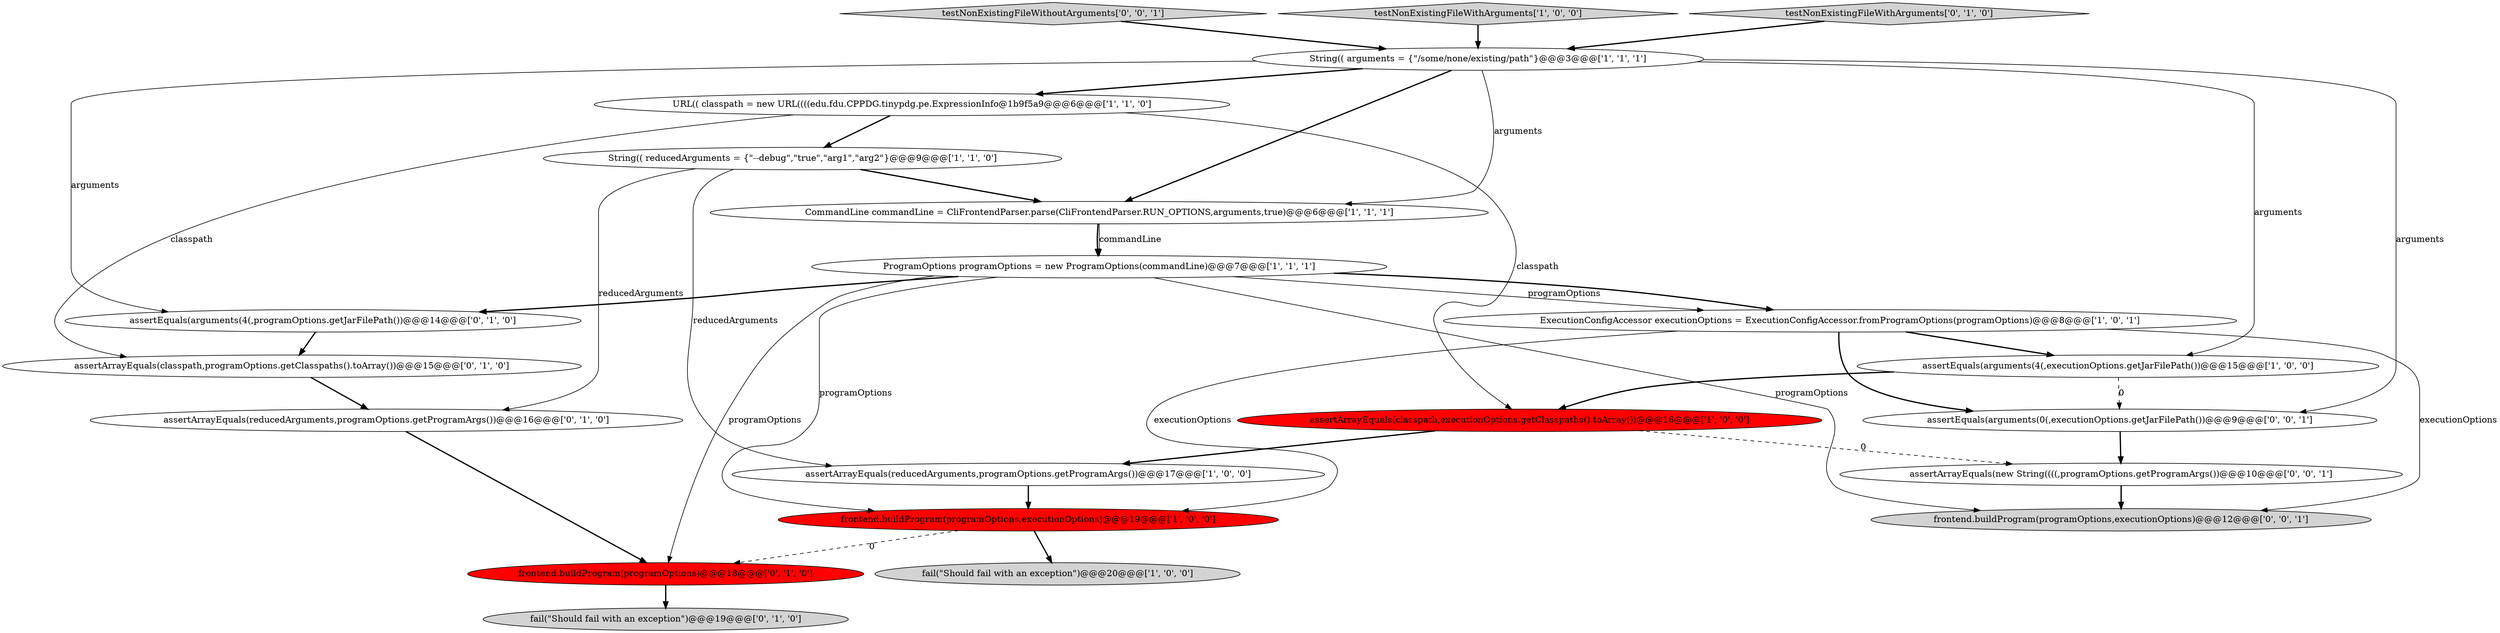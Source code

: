 digraph {
13 [style = filled, label = "frontend.buildProgram(programOptions)@@@18@@@['0', '1', '0']", fillcolor = red, shape = ellipse image = "AAA1AAABBB2BBB"];
10 [style = filled, label = "String(( arguments = {\"/some/none/existing/path\"}@@@3@@@['1', '1', '1']", fillcolor = white, shape = ellipse image = "AAA0AAABBB1BBB"];
17 [style = filled, label = "assertArrayEquals(reducedArguments,programOptions.getProgramArgs())@@@16@@@['0', '1', '0']", fillcolor = white, shape = ellipse image = "AAA0AAABBB2BBB"];
3 [style = filled, label = "ProgramOptions programOptions = new ProgramOptions(commandLine)@@@7@@@['1', '1', '1']", fillcolor = white, shape = ellipse image = "AAA0AAABBB1BBB"];
9 [style = filled, label = "String(( reducedArguments = {\"--debug\",\"true\",\"arg1\",\"arg2\"}@@@9@@@['1', '1', '0']", fillcolor = white, shape = ellipse image = "AAA0AAABBB1BBB"];
5 [style = filled, label = "assertEquals(arguments(4(,executionOptions.getJarFilePath())@@@15@@@['1', '0', '0']", fillcolor = white, shape = ellipse image = "AAA0AAABBB1BBB"];
20 [style = filled, label = "testNonExistingFileWithoutArguments['0', '0', '1']", fillcolor = lightgray, shape = diamond image = "AAA0AAABBB3BBB"];
18 [style = filled, label = "frontend.buildProgram(programOptions,executionOptions)@@@12@@@['0', '0', '1']", fillcolor = lightgray, shape = ellipse image = "AAA0AAABBB3BBB"];
1 [style = filled, label = "testNonExistingFileWithArguments['1', '0', '0']", fillcolor = lightgray, shape = diamond image = "AAA0AAABBB1BBB"];
21 [style = filled, label = "assertArrayEquals(new String((((,programOptions.getProgramArgs())@@@10@@@['0', '0', '1']", fillcolor = white, shape = ellipse image = "AAA0AAABBB3BBB"];
19 [style = filled, label = "assertEquals(arguments(0(,executionOptions.getJarFilePath())@@@9@@@['0', '0', '1']", fillcolor = white, shape = ellipse image = "AAA0AAABBB3BBB"];
0 [style = filled, label = "URL(( classpath = new URL((((edu.fdu.CPPDG.tinypdg.pe.ExpressionInfo@1b9f5a9@@@6@@@['1', '1', '0']", fillcolor = white, shape = ellipse image = "AAA0AAABBB1BBB"];
7 [style = filled, label = "frontend.buildProgram(programOptions,executionOptions)@@@19@@@['1', '0', '0']", fillcolor = red, shape = ellipse image = "AAA1AAABBB1BBB"];
15 [style = filled, label = "assertEquals(arguments(4(,programOptions.getJarFilePath())@@@14@@@['0', '1', '0']", fillcolor = white, shape = ellipse image = "AAA0AAABBB2BBB"];
11 [style = filled, label = "assertArrayEquals(reducedArguments,programOptions.getProgramArgs())@@@17@@@['1', '0', '0']", fillcolor = white, shape = ellipse image = "AAA0AAABBB1BBB"];
4 [style = filled, label = "ExecutionConfigAccessor executionOptions = ExecutionConfigAccessor.fromProgramOptions(programOptions)@@@8@@@['1', '0', '1']", fillcolor = white, shape = ellipse image = "AAA0AAABBB1BBB"];
8 [style = filled, label = "CommandLine commandLine = CliFrontendParser.parse(CliFrontendParser.RUN_OPTIONS,arguments,true)@@@6@@@['1', '1', '1']", fillcolor = white, shape = ellipse image = "AAA0AAABBB1BBB"];
16 [style = filled, label = "fail(\"Should fail with an exception\")@@@19@@@['0', '1', '0']", fillcolor = lightgray, shape = ellipse image = "AAA0AAABBB2BBB"];
6 [style = filled, label = "assertArrayEquals(classpath,executionOptions.getClasspaths().toArray())@@@16@@@['1', '0', '0']", fillcolor = red, shape = ellipse image = "AAA1AAABBB1BBB"];
12 [style = filled, label = "assertArrayEquals(classpath,programOptions.getClasspaths().toArray())@@@15@@@['0', '1', '0']", fillcolor = white, shape = ellipse image = "AAA0AAABBB2BBB"];
2 [style = filled, label = "fail(\"Should fail with an exception\")@@@20@@@['1', '0', '0']", fillcolor = lightgray, shape = ellipse image = "AAA0AAABBB1BBB"];
14 [style = filled, label = "testNonExistingFileWithArguments['0', '1', '0']", fillcolor = lightgray, shape = diamond image = "AAA0AAABBB2BBB"];
6->21 [style = dashed, label="0"];
0->9 [style = bold, label=""];
3->4 [style = solid, label="programOptions"];
0->12 [style = solid, label="classpath"];
12->17 [style = bold, label=""];
8->3 [style = bold, label=""];
4->19 [style = bold, label=""];
10->8 [style = solid, label="arguments"];
14->10 [style = bold, label=""];
3->7 [style = solid, label="programOptions"];
3->15 [style = bold, label=""];
9->8 [style = bold, label=""];
3->4 [style = bold, label=""];
13->16 [style = bold, label=""];
21->18 [style = bold, label=""];
9->11 [style = solid, label="reducedArguments"];
20->10 [style = bold, label=""];
10->19 [style = solid, label="arguments"];
9->17 [style = solid, label="reducedArguments"];
10->5 [style = solid, label="arguments"];
5->6 [style = bold, label=""];
10->8 [style = bold, label=""];
0->6 [style = solid, label="classpath"];
3->13 [style = solid, label="programOptions"];
7->2 [style = bold, label=""];
4->7 [style = solid, label="executionOptions"];
6->11 [style = bold, label=""];
10->0 [style = bold, label=""];
10->15 [style = solid, label="arguments"];
7->13 [style = dashed, label="0"];
15->12 [style = bold, label=""];
17->13 [style = bold, label=""];
1->10 [style = bold, label=""];
5->19 [style = dashed, label="0"];
4->5 [style = bold, label=""];
3->18 [style = solid, label="programOptions"];
11->7 [style = bold, label=""];
8->3 [style = solid, label="commandLine"];
4->18 [style = solid, label="executionOptions"];
19->21 [style = bold, label=""];
}
